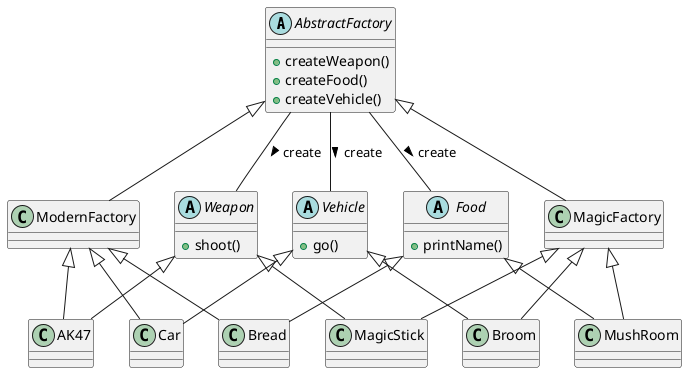 @startuml
'https://plantuml.com/class-diagram

abstract class AbstractFactory {
    + createWeapon()
    + createFood()
    + createVehicle()
}
abstract Weapon {
    + shoot()
}
abstract Food {
    + printName()
}
abstract Vehicle {
    + go()
}

AbstractFactory - Weapon : create >
AbstractFactory - Food : create >
AbstractFactory - Vehicle : create >

class ModernFactory

AbstractFactory <|-- ModernFactory

class Car

class Bread

class AK47

ModernFactory <|-- Car
ModernFactory <|-- Bread
ModernFactory <|-- AK47

Vehicle <|-- Car
Food <|-- Bread
Weapon <|-- AK47


class MagicFactory

AbstractFactory <|-- MagicFactory

class MagicStick

class Broom

class MushRoom

Weapon <|-- MagicStick
MagicFactory <|-- MagicStick
Vehicle <|-- Broom
MagicFactory <|-- Broom
Food <|-- MushRoom
MagicFactory <|-- MushRoom

@enduml